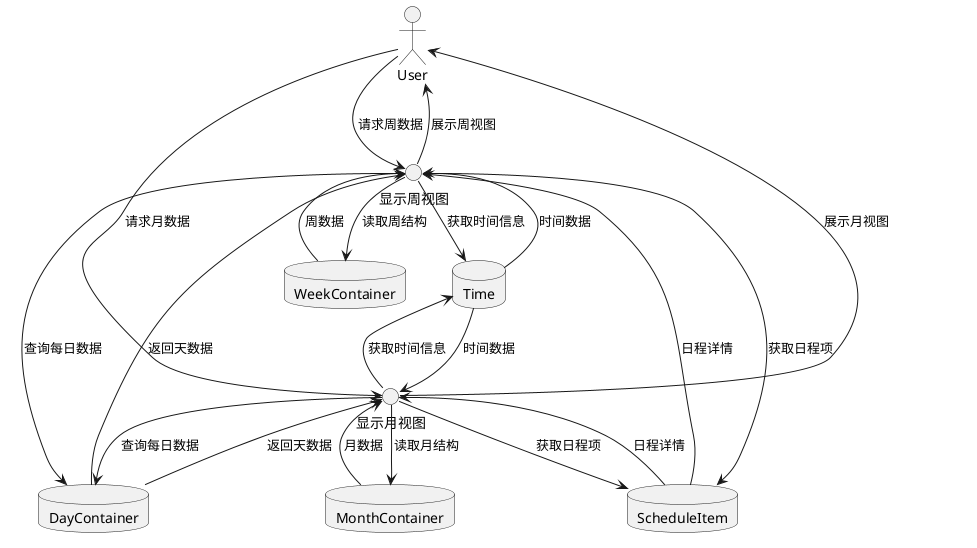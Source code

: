 @startuml
actor User

() "显示周视图" as 显示周视图
() "显示月视图" as 显示月视图

database WeekContainer
database MonthContainer
database DayContainer
database ScheduleItem
database Time

User --> 显示周视图 : 请求周数据
显示周视图 --> User : 展示周视图

显示周视图 --> WeekContainer : 读取周结构
WeekContainer --> 显示周视图 : 周数据

显示周视图 --> DayContainer : 查询每日数据
DayContainer --> 显示周视图 : 返回天数据

显示周视图 --> ScheduleItem : 获取日程项
ScheduleItem --> 显示周视图 : 日程详情

显示周视图 --> Time : 获取时间信息
Time --> 显示周视图 : 时间数据

' 月视图部分
User --> 显示月视图 : 请求月数据
显示月视图 --> User : 展示月视图

显示月视图 --> MonthContainer : 读取月结构
MonthContainer --> 显示月视图 : 月数据

显示月视图 --> DayContainer : 查询每日数据
DayContainer --> 显示月视图 : 返回天数据

显示月视图 --> ScheduleItem : 获取日程项
ScheduleItem --> 显示月视图 : 日程详情

显示月视图 --> Time : 获取时间信息
Time --> 显示月视图 : 时间数据
@enduml

